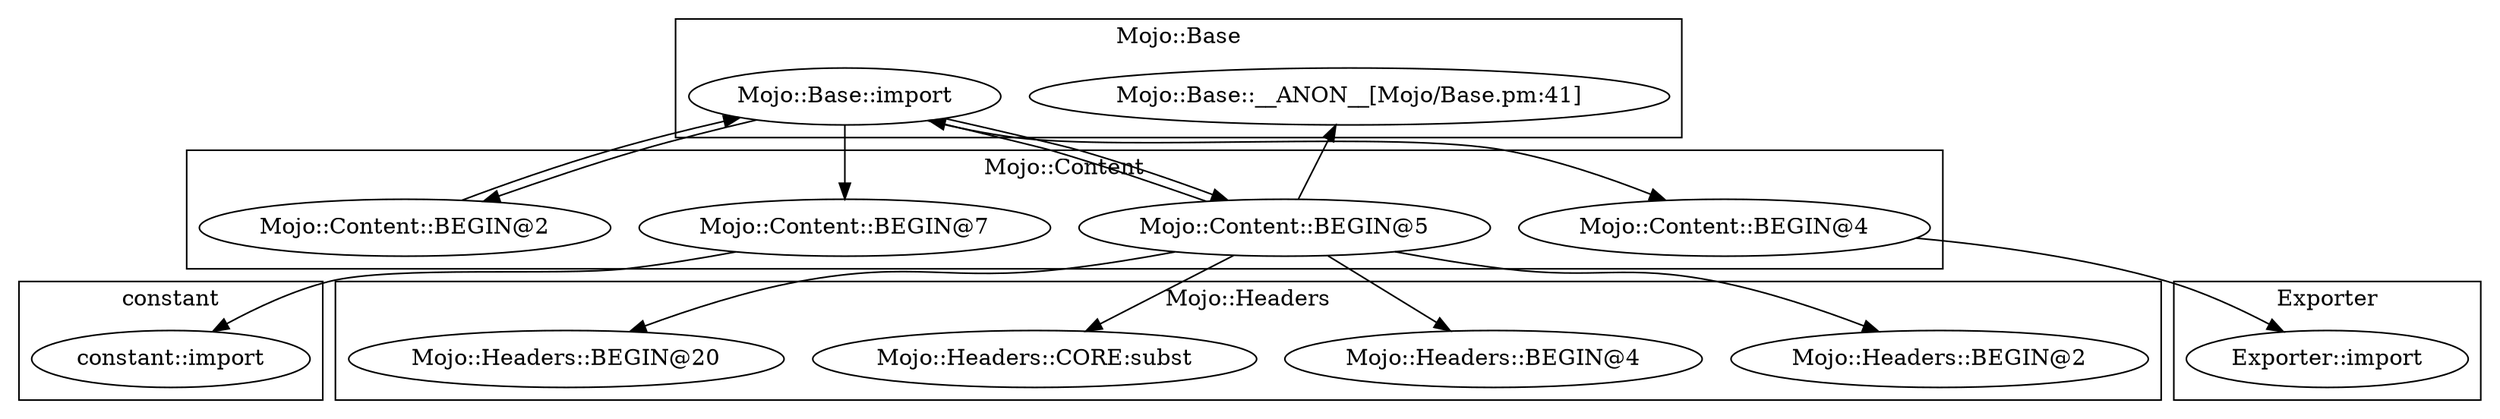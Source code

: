 digraph {
graph [overlap=false]
subgraph cluster_constant {
	label="constant";
	"constant::import";
}
subgraph cluster_Exporter {
	label="Exporter";
	"Exporter::import";
}
subgraph cluster_Mojo_Base {
	label="Mojo::Base";
	"Mojo::Base::__ANON__[Mojo/Base.pm:41]";
	"Mojo::Base::import";
}
subgraph cluster_Mojo_Headers {
	label="Mojo::Headers";
	"Mojo::Headers::CORE:subst";
	"Mojo::Headers::BEGIN@20";
	"Mojo::Headers::BEGIN@2";
	"Mojo::Headers::BEGIN@4";
}
subgraph cluster_Mojo_Content {
	label="Mojo::Content";
	"Mojo::Content::BEGIN@2";
	"Mojo::Content::BEGIN@7";
	"Mojo::Content::BEGIN@5";
	"Mojo::Content::BEGIN@4";
}
"Mojo::Base::import" -> "Mojo::Content::BEGIN@2";
"Mojo::Content::BEGIN@4" -> "Exporter::import";
"Mojo::Base::import" -> "Mojo::Content::BEGIN@4";
"Mojo::Content::BEGIN@5" -> "Mojo::Base::__ANON__[Mojo/Base.pm:41]";
"Mojo::Content::BEGIN@5" -> "Mojo::Headers::BEGIN@2";
"Mojo::Base::import" -> "Mojo::Content::BEGIN@5";
"Mojo::Content::BEGIN@2" -> "Mojo::Base::import";
"Mojo::Content::BEGIN@5" -> "Mojo::Base::import";
"Mojo::Content::BEGIN@7" -> "constant::import";
"Mojo::Content::BEGIN@5" -> "Mojo::Headers::BEGIN@20";
"Mojo::Content::BEGIN@5" -> "Mojo::Headers::CORE:subst";
"Mojo::Content::BEGIN@5" -> "Mojo::Headers::BEGIN@4";
"Mojo::Base::import" -> "Mojo::Content::BEGIN@7";
}
